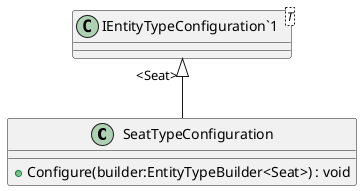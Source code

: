 @startuml
class SeatTypeConfiguration {
    + Configure(builder:EntityTypeBuilder<Seat>) : void
}
class "IEntityTypeConfiguration`1"<T> {
}
"IEntityTypeConfiguration`1" "<Seat>" <|-- SeatTypeConfiguration
@enduml
